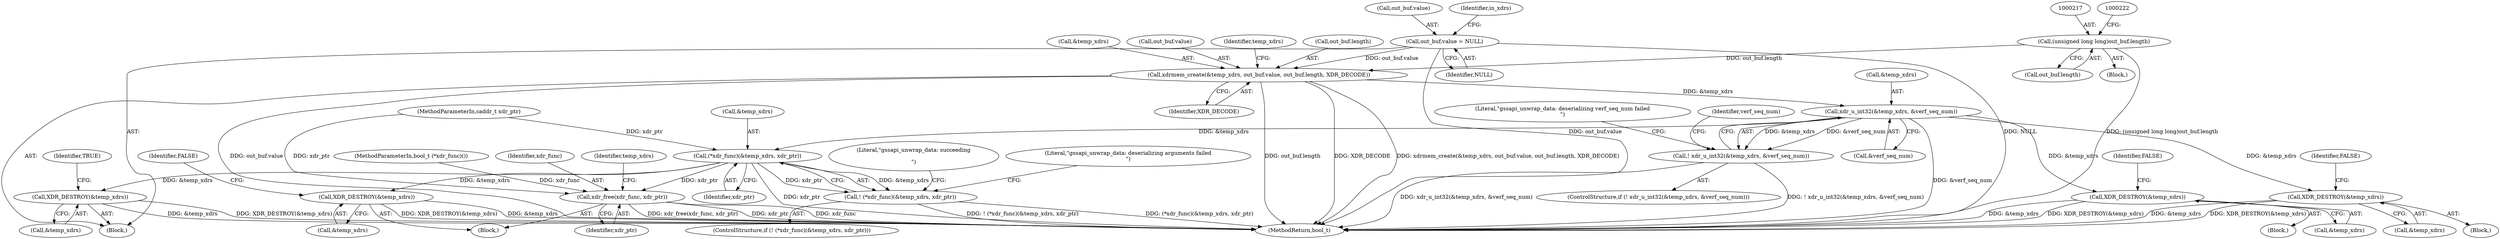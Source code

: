 digraph "0_krb5_a197e92349a4aa2141b5dff12e9dd44c2a2166e3_1@API" {
"1000226" [label="(Call,xdrmem_create(&temp_xdrs, out_buf.value, out_buf.length, XDR_DECODE))"];
"1000134" [label="(Call,out_buf.value = NULL)"];
"1000216" [label="(Call,(unsigned long long)out_buf.length)"];
"1000238" [label="(Call,xdr_u_int32(&temp_xdrs, &verf_seq_num))"];
"1000237" [label="(Call,! xdr_u_int32(&temp_xdrs, &verf_seq_num))"];
"1000250" [label="(Call,XDR_DESTROY(&temp_xdrs))"];
"1000270" [label="(Call,XDR_DESTROY(&temp_xdrs))"];
"1000281" [label="(Call,(*xdr_func)(&temp_xdrs, xdr_ptr))"];
"1000280" [label="(Call,! (*xdr_func)(&temp_xdrs, xdr_ptr))"];
"1000292" [label="(Call,xdr_free(xdr_func, xdr_ptr))"];
"1000295" [label="(Call,XDR_DESTROY(&temp_xdrs))"];
"1000306" [label="(Call,XDR_DESTROY(&temp_xdrs))"];
"1000135" [label="(Call,out_buf.value)"];
"1000142" [label="(Identifier,in_xdrs)"];
"1000282" [label="(Call,&temp_xdrs)"];
"1000306" [label="(Call,XDR_DESTROY(&temp_xdrs))"];
"1000287" [label="(Literal,\"gssapi_unwrap_data: deserializing arguments failed\n\")"];
"1000138" [label="(Identifier,NULL)"];
"1000227" [label="(Call,&temp_xdrs)"];
"1000254" [label="(Identifier,FALSE)"];
"1000274" [label="(Identifier,FALSE)"];
"1000280" [label="(Call,! (*xdr_func)(&temp_xdrs, xdr_ptr))"];
"1000245" [label="(Literal,\"gssapi_unwrap_data: deserializing verf_seq_num failed\n\")"];
"1000110" [label="(MethodParameterIn,caddr_t xdr_ptr)"];
"1000229" [label="(Call,out_buf.value)"];
"1000109" [label="(MethodParameterIn,bool_t (*xdr_func)())"];
"1000236" [label="(ControlStructure,if (! xdr_u_int32(&temp_xdrs, &verf_seq_num)))"];
"1000216" [label="(Call,(unsigned long long)out_buf.length)"];
"1000294" [label="(Identifier,xdr_ptr)"];
"1000296" [label="(Call,&temp_xdrs)"];
"1000293" [label="(Identifier,xdr_func)"];
"1000301" [label="(Literal,\"gssapi_unwrap_data: succeeding\n\n\")"];
"1000271" [label="(Call,&temp_xdrs)"];
"1000226" [label="(Call,xdrmem_create(&temp_xdrs, out_buf.value, out_buf.length, XDR_DECODE))"];
"1000218" [label="(Call,out_buf.length)"];
"1000307" [label="(Call,&temp_xdrs)"];
"1000311" [label="(MethodReturn,bool_t)"];
"1000270" [label="(Call,XDR_DESTROY(&temp_xdrs))"];
"1000237" [label="(Call,! xdr_u_int32(&temp_xdrs, &verf_seq_num))"];
"1000241" [label="(Call,&verf_seq_num)"];
"1000239" [label="(Call,&temp_xdrs)"];
"1000257" [label="(Identifier,verf_seq_num)"];
"1000259" [label="(Block,)"];
"1000235" [label="(Identifier,XDR_DECODE)"];
"1000284" [label="(Identifier,xdr_ptr)"];
"1000299" [label="(Identifier,FALSE)"];
"1000240" [label="(Identifier,temp_xdrs)"];
"1000285" [label="(Block,)"];
"1000243" [label="(Block,)"];
"1000281" [label="(Call,(*xdr_func)(&temp_xdrs, xdr_ptr))"];
"1000295" [label="(Call,XDR_DESTROY(&temp_xdrs))"];
"1000250" [label="(Call,XDR_DESTROY(&temp_xdrs))"];
"1000232" [label="(Call,out_buf.length)"];
"1000238" [label="(Call,xdr_u_int32(&temp_xdrs, &verf_seq_num))"];
"1000292" [label="(Call,xdr_free(xdr_func, xdr_ptr))"];
"1000215" [label="(Block,)"];
"1000310" [label="(Identifier,TRUE)"];
"1000297" [label="(Identifier,temp_xdrs)"];
"1000134" [label="(Call,out_buf.value = NULL)"];
"1000279" [label="(ControlStructure,if (! (*xdr_func)(&temp_xdrs, xdr_ptr)))"];
"1000251" [label="(Call,&temp_xdrs)"];
"1000111" [label="(Block,)"];
"1000226" -> "1000111"  [label="AST: "];
"1000226" -> "1000235"  [label="CFG: "];
"1000227" -> "1000226"  [label="AST: "];
"1000229" -> "1000226"  [label="AST: "];
"1000232" -> "1000226"  [label="AST: "];
"1000235" -> "1000226"  [label="AST: "];
"1000240" -> "1000226"  [label="CFG: "];
"1000226" -> "1000311"  [label="DDG: XDR_DECODE"];
"1000226" -> "1000311"  [label="DDG: xdrmem_create(&temp_xdrs, out_buf.value, out_buf.length, XDR_DECODE)"];
"1000226" -> "1000311"  [label="DDG: out_buf.value"];
"1000226" -> "1000311"  [label="DDG: out_buf.length"];
"1000134" -> "1000226"  [label="DDG: out_buf.value"];
"1000216" -> "1000226"  [label="DDG: out_buf.length"];
"1000226" -> "1000238"  [label="DDG: &temp_xdrs"];
"1000134" -> "1000111"  [label="AST: "];
"1000134" -> "1000138"  [label="CFG: "];
"1000135" -> "1000134"  [label="AST: "];
"1000138" -> "1000134"  [label="AST: "];
"1000142" -> "1000134"  [label="CFG: "];
"1000134" -> "1000311"  [label="DDG: out_buf.value"];
"1000134" -> "1000311"  [label="DDG: NULL"];
"1000216" -> "1000215"  [label="AST: "];
"1000216" -> "1000218"  [label="CFG: "];
"1000217" -> "1000216"  [label="AST: "];
"1000218" -> "1000216"  [label="AST: "];
"1000222" -> "1000216"  [label="CFG: "];
"1000216" -> "1000311"  [label="DDG: (unsigned long long)out_buf.length"];
"1000238" -> "1000237"  [label="AST: "];
"1000238" -> "1000241"  [label="CFG: "];
"1000239" -> "1000238"  [label="AST: "];
"1000241" -> "1000238"  [label="AST: "];
"1000237" -> "1000238"  [label="CFG: "];
"1000238" -> "1000311"  [label="DDG: &verf_seq_num"];
"1000238" -> "1000237"  [label="DDG: &temp_xdrs"];
"1000238" -> "1000237"  [label="DDG: &verf_seq_num"];
"1000238" -> "1000250"  [label="DDG: &temp_xdrs"];
"1000238" -> "1000270"  [label="DDG: &temp_xdrs"];
"1000238" -> "1000281"  [label="DDG: &temp_xdrs"];
"1000237" -> "1000236"  [label="AST: "];
"1000245" -> "1000237"  [label="CFG: "];
"1000257" -> "1000237"  [label="CFG: "];
"1000237" -> "1000311"  [label="DDG: xdr_u_int32(&temp_xdrs, &verf_seq_num)"];
"1000237" -> "1000311"  [label="DDG: ! xdr_u_int32(&temp_xdrs, &verf_seq_num)"];
"1000250" -> "1000243"  [label="AST: "];
"1000250" -> "1000251"  [label="CFG: "];
"1000251" -> "1000250"  [label="AST: "];
"1000254" -> "1000250"  [label="CFG: "];
"1000250" -> "1000311"  [label="DDG: &temp_xdrs"];
"1000250" -> "1000311"  [label="DDG: XDR_DESTROY(&temp_xdrs)"];
"1000270" -> "1000259"  [label="AST: "];
"1000270" -> "1000271"  [label="CFG: "];
"1000271" -> "1000270"  [label="AST: "];
"1000274" -> "1000270"  [label="CFG: "];
"1000270" -> "1000311"  [label="DDG: XDR_DESTROY(&temp_xdrs)"];
"1000270" -> "1000311"  [label="DDG: &temp_xdrs"];
"1000281" -> "1000280"  [label="AST: "];
"1000281" -> "1000284"  [label="CFG: "];
"1000282" -> "1000281"  [label="AST: "];
"1000284" -> "1000281"  [label="AST: "];
"1000280" -> "1000281"  [label="CFG: "];
"1000281" -> "1000311"  [label="DDG: xdr_ptr"];
"1000281" -> "1000280"  [label="DDG: &temp_xdrs"];
"1000281" -> "1000280"  [label="DDG: xdr_ptr"];
"1000110" -> "1000281"  [label="DDG: xdr_ptr"];
"1000281" -> "1000292"  [label="DDG: xdr_ptr"];
"1000281" -> "1000295"  [label="DDG: &temp_xdrs"];
"1000281" -> "1000306"  [label="DDG: &temp_xdrs"];
"1000280" -> "1000279"  [label="AST: "];
"1000287" -> "1000280"  [label="CFG: "];
"1000301" -> "1000280"  [label="CFG: "];
"1000280" -> "1000311"  [label="DDG: ! (*xdr_func)(&temp_xdrs, xdr_ptr)"];
"1000280" -> "1000311"  [label="DDG: (*xdr_func)(&temp_xdrs, xdr_ptr)"];
"1000292" -> "1000285"  [label="AST: "];
"1000292" -> "1000294"  [label="CFG: "];
"1000293" -> "1000292"  [label="AST: "];
"1000294" -> "1000292"  [label="AST: "];
"1000297" -> "1000292"  [label="CFG: "];
"1000292" -> "1000311"  [label="DDG: xdr_free(xdr_func, xdr_ptr)"];
"1000292" -> "1000311"  [label="DDG: xdr_ptr"];
"1000292" -> "1000311"  [label="DDG: xdr_func"];
"1000109" -> "1000292"  [label="DDG: xdr_func"];
"1000110" -> "1000292"  [label="DDG: xdr_ptr"];
"1000295" -> "1000285"  [label="AST: "];
"1000295" -> "1000296"  [label="CFG: "];
"1000296" -> "1000295"  [label="AST: "];
"1000299" -> "1000295"  [label="CFG: "];
"1000295" -> "1000311"  [label="DDG: &temp_xdrs"];
"1000295" -> "1000311"  [label="DDG: XDR_DESTROY(&temp_xdrs)"];
"1000306" -> "1000111"  [label="AST: "];
"1000306" -> "1000307"  [label="CFG: "];
"1000307" -> "1000306"  [label="AST: "];
"1000310" -> "1000306"  [label="CFG: "];
"1000306" -> "1000311"  [label="DDG: &temp_xdrs"];
"1000306" -> "1000311"  [label="DDG: XDR_DESTROY(&temp_xdrs)"];
}
